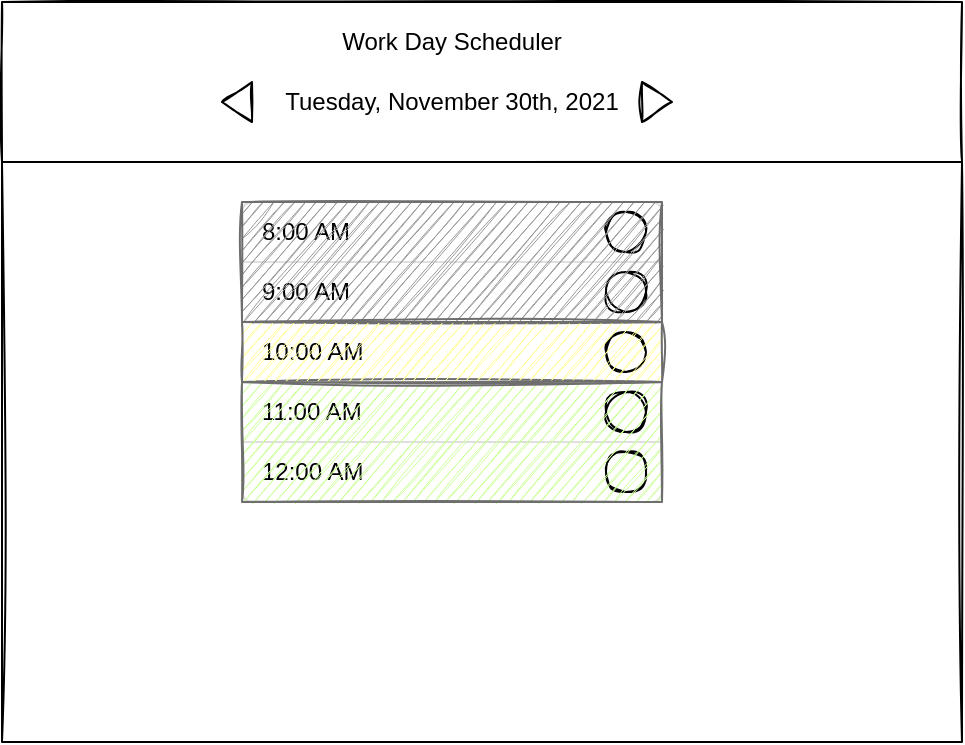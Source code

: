 <mxfile>
    <diagram id="aKT5l2qc_8qn-mNDXKdk" name="Page-1">
        <mxGraphModel dx="528" dy="405" grid="1" gridSize="10" guides="1" tooltips="1" connect="1" arrows="1" fold="1" page="1" pageScale="1" pageWidth="850" pageHeight="1100" math="0" shadow="0">
            <root>
                <mxCell id="0"/>
                <mxCell id="1" parent="0"/>
                <mxCell id="2" value="" style="rounded=0;whiteSpace=wrap;html=1;sketch=1;" vertex="1" parent="1">
                    <mxGeometry x="40" y="40" width="480" height="80" as="geometry"/>
                </mxCell>
                <mxCell id="3" value="" style="rounded=0;whiteSpace=wrap;html=1;sketch=1;" vertex="1" parent="1">
                    <mxGeometry x="40" y="120" width="480" height="290" as="geometry"/>
                </mxCell>
                <mxCell id="4" value="Work Day Scheduler" style="text;html=1;strokeColor=none;fillColor=none;align=center;verticalAlign=middle;whiteSpace=wrap;rounded=0;sketch=1;" vertex="1" parent="1">
                    <mxGeometry x="130" y="50" width="270" height="20" as="geometry"/>
                </mxCell>
                <mxCell id="5" value="Tuesday, November 30th, 2021" style="text;html=1;strokeColor=none;fillColor=none;align=center;verticalAlign=middle;whiteSpace=wrap;rounded=0;sketch=1;" vertex="1" parent="1">
                    <mxGeometry x="130" y="80" width="270" height="20" as="geometry"/>
                </mxCell>
                <mxCell id="6" value="" style="triangle;whiteSpace=wrap;html=1;sketch=1;" vertex="1" parent="1">
                    <mxGeometry x="360" y="80" width="15" height="20" as="geometry"/>
                </mxCell>
                <mxCell id="7" value="" style="triangle;whiteSpace=wrap;html=1;sketch=1;rotation=-180;" vertex="1" parent="1">
                    <mxGeometry x="150" y="80" width="15" height="20" as="geometry"/>
                </mxCell>
                <mxCell id="23" value="" style="html=1;shadow=0;dashed=0;shape=mxgraph.bootstrap.rrect;rSize=5;strokeColor=#DFDFDF;html=1;whiteSpace=wrap;fillColor=#FFFFFF;fontColor=#000000;sketch=1;" vertex="1" parent="1">
                    <mxGeometry x="160" y="140" width="210" height="150" as="geometry"/>
                </mxCell>
                <mxCell id="24" value="8:00 AM" style="strokeColor=inherit;fillColor=inherit;gradientColor=inherit;fontColor=inherit;html=1;shadow=0;dashed=0;shape=mxgraph.bootstrap.topButton;rSize=5;perimeter=none;whiteSpace=wrap;resizeWidth=1;align=left;spacing=10;" vertex="1" parent="23">
                    <mxGeometry width="210" height="30" relative="1" as="geometry"/>
                </mxCell>
                <mxCell id="25" value="9:00 AM" style="strokeColor=inherit;fillColor=inherit;gradientColor=inherit;fontColor=inherit;html=1;shadow=0;dashed=0;perimeter=none;whiteSpace=wrap;resizeWidth=1;align=left;spacing=10;" vertex="1" parent="23">
                    <mxGeometry width="210" height="30" relative="1" as="geometry">
                        <mxPoint y="30" as="offset"/>
                    </mxGeometry>
                </mxCell>
                <mxCell id="26" value="10:00 AM" style="strokeColor=inherit;fillColor=inherit;gradientColor=inherit;fontColor=inherit;html=1;shadow=0;dashed=0;perimeter=none;whiteSpace=wrap;resizeWidth=1;align=left;spacing=10;" vertex="1" parent="23">
                    <mxGeometry width="210" height="30" relative="1" as="geometry">
                        <mxPoint y="60" as="offset"/>
                    </mxGeometry>
                </mxCell>
                <mxCell id="27" value="11:00 AM" style="strokeColor=inherit;fillColor=inherit;gradientColor=inherit;fontColor=inherit;html=1;shadow=0;dashed=0;perimeter=none;whiteSpace=wrap;resizeWidth=1;align=left;spacing=10;" vertex="1" parent="23">
                    <mxGeometry width="210" height="30" relative="1" as="geometry">
                        <mxPoint y="90" as="offset"/>
                    </mxGeometry>
                </mxCell>
                <mxCell id="28" value="12:00 AM" style="strokeColor=inherit;fillColor=inherit;gradientColor=inherit;fontColor=inherit;html=1;shadow=0;dashed=0;shape=mxgraph.bootstrap.bottomButton;rSize=5;perimeter=none;whiteSpace=wrap;resizeWidth=1;resizeHeight=0;align=left;spacing=10;" vertex="1" parent="23">
                    <mxGeometry y="1" width="210" height="30" relative="1" as="geometry">
                        <mxPoint y="-30" as="offset"/>
                    </mxGeometry>
                </mxCell>
                <mxCell id="31" value="" style="rounded=1;whiteSpace=wrap;html=1;sketch=1;arcSize=50;" vertex="1" parent="23">
                    <mxGeometry x="182" y="5" width="20" height="20" as="geometry"/>
                </mxCell>
                <mxCell id="32" value="" style="rounded=1;whiteSpace=wrap;html=1;sketch=1;arcSize=50;" vertex="1" parent="1">
                    <mxGeometry x="342" y="175" width="20" height="20" as="geometry"/>
                </mxCell>
                <mxCell id="33" value="" style="rounded=1;whiteSpace=wrap;html=1;sketch=1;arcSize=50;" vertex="1" parent="1">
                    <mxGeometry x="342" y="205" width="20" height="20" as="geometry"/>
                </mxCell>
                <mxCell id="34" value="" style="rounded=1;whiteSpace=wrap;html=1;sketch=1;arcSize=50;" vertex="1" parent="1">
                    <mxGeometry x="342" y="235" width="20" height="20" as="geometry"/>
                </mxCell>
                <mxCell id="35" value="" style="rounded=1;whiteSpace=wrap;html=1;sketch=1;arcSize=50;" vertex="1" parent="1">
                    <mxGeometry x="342" y="265" width="20" height="20" as="geometry"/>
                </mxCell>
                <mxCell id="36" value="" style="rounded=0;whiteSpace=wrap;html=1;sketch=1;strokeColor=#6E6E6E;fillColor=#CCFF99FF;" vertex="1" parent="1">
                    <mxGeometry x="160" y="230" width="210" height="60" as="geometry"/>
                </mxCell>
                <mxCell id="37" value="" style="rounded=0;whiteSpace=wrap;html=1;sketch=1;strokeColor=#6E6E6E;fillColor=#999999FF;" vertex="1" parent="1">
                    <mxGeometry x="160" y="140" width="210" height="60" as="geometry"/>
                </mxCell>
                <mxCell id="38" value="" style="rounded=0;whiteSpace=wrap;html=1;sketch=1;strokeColor=#6E6E6E;fillColor=#FFFF99;" vertex="1" parent="1">
                    <mxGeometry x="160" y="200" width="210" height="30" as="geometry"/>
                </mxCell>
            </root>
        </mxGraphModel>
    </diagram>
</mxfile>